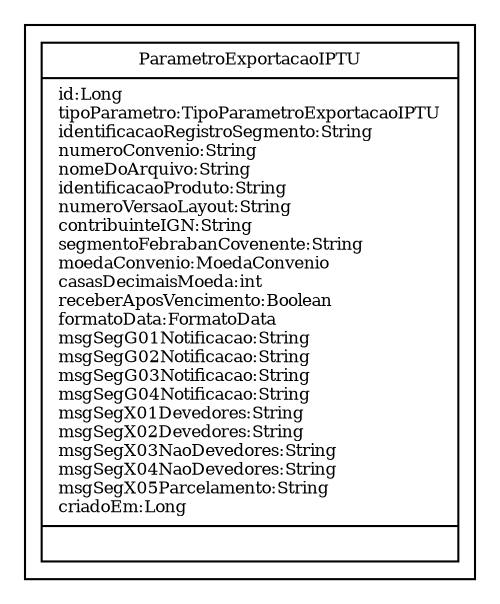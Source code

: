 digraph G{
fontname = "Times-Roman"
fontsize = 8

node [
        fontname = "Times-Roman"
        fontsize = 8
        shape = "record"
]

edge [
        fontname = "Times-Roman"
        fontsize = 8
]

subgraph clusterPARAMETRO_DE_EXPORTACAO_DE_IPTU
{
ParametroExportacaoIPTU [label = "{ParametroExportacaoIPTU|id:Long\ltipoParametro:TipoParametroExportacaoIPTU\lidentificacaoRegistroSegmento:String\lnumeroConvenio:String\lnomeDoArquivo:String\lidentificacaoProduto:String\lnumeroVersaoLayout:String\lcontribuinteIGN:String\lsegmentoFebrabanCovenente:String\lmoedaConvenio:MoedaConvenio\lcasasDecimaisMoeda:int\lreceberAposVencimento:Boolean\lformatoData:FormatoData\lmsgSegG01Notificacao:String\lmsgSegG02Notificacao:String\lmsgSegG03Notificacao:String\lmsgSegG04Notificacao:String\lmsgSegX01Devedores:String\lmsgSegX02Devedores:String\lmsgSegX03NaoDevedores:String\lmsgSegX04NaoDevedores:String\lmsgSegX05Parcelamento:String\lcriadoEm:Long\l|\l}"]
}
}
